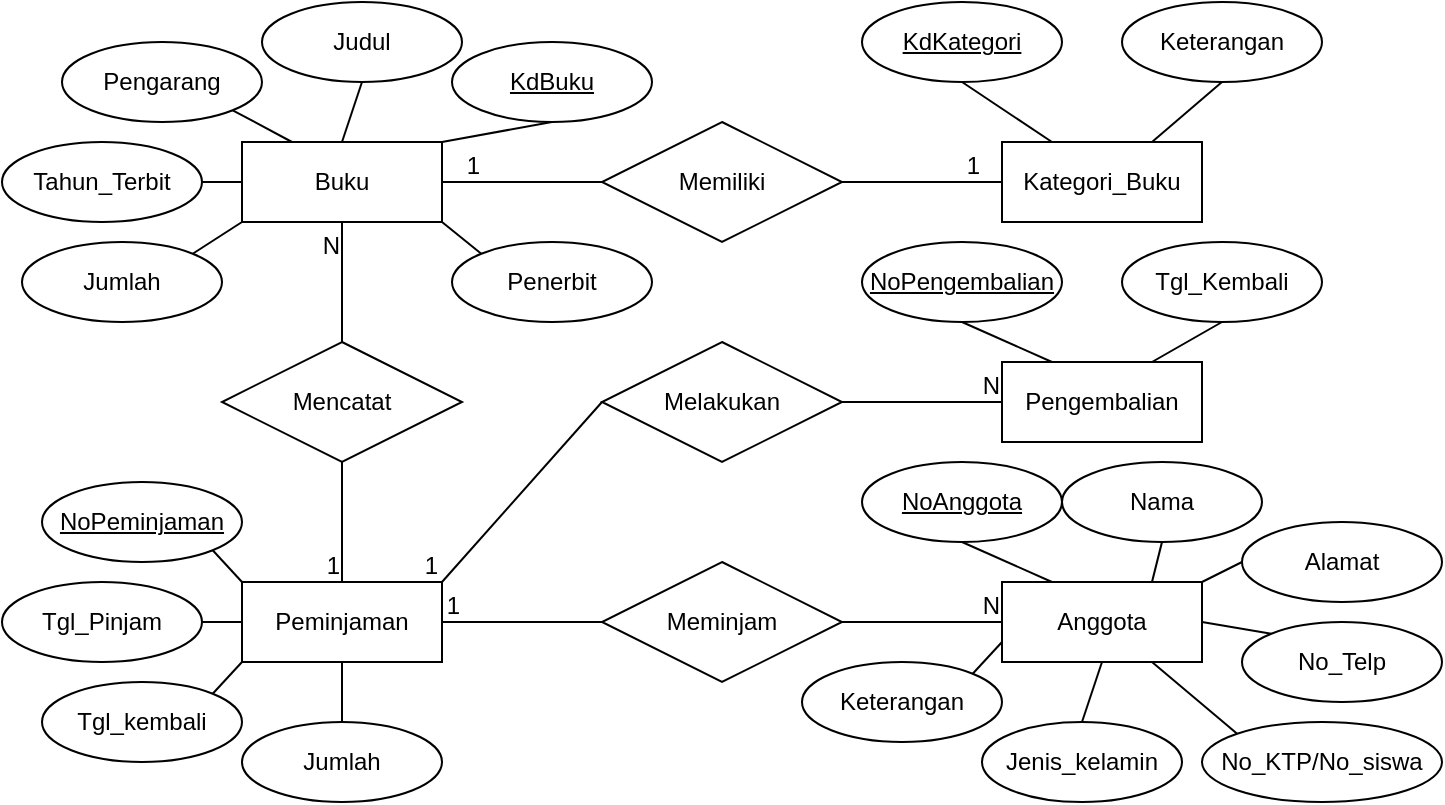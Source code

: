 <mxfile version="24.2.5" type="github">
  <diagram name="Page-1" id="5-j-Q5XlH0drToA1KOe4">
    <mxGraphModel dx="839" dy="495" grid="1" gridSize="10" guides="1" tooltips="1" connect="1" arrows="1" fold="1" page="1" pageScale="1" pageWidth="850" pageHeight="1100" math="0" shadow="0">
      <root>
        <mxCell id="0" />
        <mxCell id="1" parent="0" />
        <mxCell id="f1YPT0_2F97kFaFN1hXV-6" value="Buku" style="whiteSpace=wrap;html=1;align=center;" vertex="1" parent="1">
          <mxGeometry x="180" y="100" width="100" height="40" as="geometry" />
        </mxCell>
        <mxCell id="f1YPT0_2F97kFaFN1hXV-7" value="Anggota" style="whiteSpace=wrap;html=1;align=center;" vertex="1" parent="1">
          <mxGeometry x="560" y="320" width="100" height="40" as="geometry" />
        </mxCell>
        <mxCell id="f1YPT0_2F97kFaFN1hXV-8" value="Pengembalian" style="whiteSpace=wrap;html=1;align=center;" vertex="1" parent="1">
          <mxGeometry x="560" y="210" width="100" height="40" as="geometry" />
        </mxCell>
        <mxCell id="f1YPT0_2F97kFaFN1hXV-9" value="Peminjaman" style="whiteSpace=wrap;html=1;align=center;" vertex="1" parent="1">
          <mxGeometry x="180" y="320" width="100" height="40" as="geometry" />
        </mxCell>
        <mxCell id="f1YPT0_2F97kFaFN1hXV-10" value="Kategori_Buku" style="whiteSpace=wrap;html=1;align=center;" vertex="1" parent="1">
          <mxGeometry x="560" y="100" width="100" height="40" as="geometry" />
        </mxCell>
        <mxCell id="f1YPT0_2F97kFaFN1hXV-11" value="KdBuku" style="ellipse;whiteSpace=wrap;html=1;align=center;fontStyle=4;" vertex="1" parent="1">
          <mxGeometry x="285" y="50" width="100" height="40" as="geometry" />
        </mxCell>
        <mxCell id="f1YPT0_2F97kFaFN1hXV-12" value="Judul" style="ellipse;whiteSpace=wrap;html=1;align=center;" vertex="1" parent="1">
          <mxGeometry x="190" y="30" width="100" height="40" as="geometry" />
        </mxCell>
        <mxCell id="f1YPT0_2F97kFaFN1hXV-15" value="" style="endArrow=none;html=1;rounded=0;exitX=0.5;exitY=1;exitDx=0;exitDy=0;entryX=0.5;entryY=0;entryDx=0;entryDy=0;" edge="1" parent="1" source="f1YPT0_2F97kFaFN1hXV-12" target="f1YPT0_2F97kFaFN1hXV-6">
          <mxGeometry relative="1" as="geometry">
            <mxPoint x="300" y="260" as="sourcePoint" />
            <mxPoint x="460" y="260" as="targetPoint" />
          </mxGeometry>
        </mxCell>
        <mxCell id="f1YPT0_2F97kFaFN1hXV-16" value="" style="endArrow=none;html=1;rounded=0;exitX=0.5;exitY=1;exitDx=0;exitDy=0;entryX=1;entryY=0;entryDx=0;entryDy=0;" edge="1" parent="1" source="f1YPT0_2F97kFaFN1hXV-11" target="f1YPT0_2F97kFaFN1hXV-6">
          <mxGeometry relative="1" as="geometry">
            <mxPoint x="300" y="260" as="sourcePoint" />
            <mxPoint x="460" y="260" as="targetPoint" />
          </mxGeometry>
        </mxCell>
        <mxCell id="f1YPT0_2F97kFaFN1hXV-17" value="Pengarang" style="ellipse;whiteSpace=wrap;html=1;align=center;" vertex="1" parent="1">
          <mxGeometry x="90" y="50" width="100" height="40" as="geometry" />
        </mxCell>
        <mxCell id="f1YPT0_2F97kFaFN1hXV-18" value="Tahun_Terbit" style="ellipse;whiteSpace=wrap;html=1;align=center;" vertex="1" parent="1">
          <mxGeometry x="60" y="100" width="100" height="40" as="geometry" />
        </mxCell>
        <mxCell id="f1YPT0_2F97kFaFN1hXV-19" value="Jumlah" style="ellipse;whiteSpace=wrap;html=1;align=center;" vertex="1" parent="1">
          <mxGeometry x="70" y="150" width="100" height="40" as="geometry" />
        </mxCell>
        <mxCell id="f1YPT0_2F97kFaFN1hXV-21" value="" style="endArrow=none;html=1;rounded=0;exitX=1;exitY=1;exitDx=0;exitDy=0;entryX=0.25;entryY=0;entryDx=0;entryDy=0;" edge="1" parent="1" source="f1YPT0_2F97kFaFN1hXV-17" target="f1YPT0_2F97kFaFN1hXV-6">
          <mxGeometry relative="1" as="geometry">
            <mxPoint x="300" y="260" as="sourcePoint" />
            <mxPoint x="460" y="260" as="targetPoint" />
          </mxGeometry>
        </mxCell>
        <mxCell id="f1YPT0_2F97kFaFN1hXV-22" value="" style="endArrow=none;html=1;rounded=0;exitX=1;exitY=0.5;exitDx=0;exitDy=0;entryX=0;entryY=0.5;entryDx=0;entryDy=0;" edge="1" parent="1" source="f1YPT0_2F97kFaFN1hXV-18" target="f1YPT0_2F97kFaFN1hXV-6">
          <mxGeometry relative="1" as="geometry">
            <mxPoint x="300" y="260" as="sourcePoint" />
            <mxPoint x="460" y="260" as="targetPoint" />
          </mxGeometry>
        </mxCell>
        <mxCell id="f1YPT0_2F97kFaFN1hXV-23" value="" style="endArrow=none;html=1;rounded=0;exitX=1;exitY=0;exitDx=0;exitDy=0;entryX=0;entryY=1;entryDx=0;entryDy=0;" edge="1" parent="1" source="f1YPT0_2F97kFaFN1hXV-19" target="f1YPT0_2F97kFaFN1hXV-6">
          <mxGeometry relative="1" as="geometry">
            <mxPoint x="300" y="260" as="sourcePoint" />
            <mxPoint x="460" y="260" as="targetPoint" />
          </mxGeometry>
        </mxCell>
        <mxCell id="f1YPT0_2F97kFaFN1hXV-28" value="Memiliki" style="shape=rhombus;perimeter=rhombusPerimeter;whiteSpace=wrap;html=1;align=center;" vertex="1" parent="1">
          <mxGeometry x="360" y="90" width="120" height="60" as="geometry" />
        </mxCell>
        <mxCell id="f1YPT0_2F97kFaFN1hXV-29" value="" style="endArrow=none;html=1;rounded=0;entryX=1;entryY=0.5;entryDx=0;entryDy=0;exitX=0;exitY=0.5;exitDx=0;exitDy=0;" edge="1" parent="1" source="f1YPT0_2F97kFaFN1hXV-28" target="f1YPT0_2F97kFaFN1hXV-6">
          <mxGeometry relative="1" as="geometry">
            <mxPoint x="300" y="160" as="sourcePoint" />
            <mxPoint x="460" y="160" as="targetPoint" />
          </mxGeometry>
        </mxCell>
        <mxCell id="f1YPT0_2F97kFaFN1hXV-30" value="1" style="resizable=0;html=1;whiteSpace=wrap;align=right;verticalAlign=bottom;" connectable="0" vertex="1" parent="f1YPT0_2F97kFaFN1hXV-29">
          <mxGeometry x="1" relative="1" as="geometry">
            <mxPoint x="20" as="offset" />
          </mxGeometry>
        </mxCell>
        <mxCell id="f1YPT0_2F97kFaFN1hXV-31" value="" style="endArrow=none;html=1;rounded=0;entryX=0;entryY=0.5;entryDx=0;entryDy=0;exitX=1;exitY=0.5;exitDx=0;exitDy=0;" edge="1" parent="1" source="f1YPT0_2F97kFaFN1hXV-28" target="f1YPT0_2F97kFaFN1hXV-10">
          <mxGeometry relative="1" as="geometry">
            <mxPoint x="300" y="160" as="sourcePoint" />
            <mxPoint x="460" y="160" as="targetPoint" />
          </mxGeometry>
        </mxCell>
        <mxCell id="f1YPT0_2F97kFaFN1hXV-32" value="1" style="resizable=0;html=1;whiteSpace=wrap;align=right;verticalAlign=bottom;" connectable="0" vertex="1" parent="f1YPT0_2F97kFaFN1hXV-31">
          <mxGeometry x="1" relative="1" as="geometry">
            <mxPoint x="-10" as="offset" />
          </mxGeometry>
        </mxCell>
        <mxCell id="f1YPT0_2F97kFaFN1hXV-33" value="KdKategori" style="ellipse;whiteSpace=wrap;html=1;align=center;fontStyle=4;" vertex="1" parent="1">
          <mxGeometry x="490" y="30" width="100" height="40" as="geometry" />
        </mxCell>
        <mxCell id="f1YPT0_2F97kFaFN1hXV-34" value="" style="endArrow=none;html=1;rounded=0;entryX=0.5;entryY=1;entryDx=0;entryDy=0;exitX=0.25;exitY=0;exitDx=0;exitDy=0;" edge="1" parent="1" source="f1YPT0_2F97kFaFN1hXV-10" target="f1YPT0_2F97kFaFN1hXV-33">
          <mxGeometry relative="1" as="geometry">
            <mxPoint x="300" y="260" as="sourcePoint" />
            <mxPoint x="460" y="260" as="targetPoint" />
          </mxGeometry>
        </mxCell>
        <mxCell id="f1YPT0_2F97kFaFN1hXV-36" value="Mencatat" style="shape=rhombus;perimeter=rhombusPerimeter;whiteSpace=wrap;html=1;align=center;" vertex="1" parent="1">
          <mxGeometry x="170" y="200" width="120" height="60" as="geometry" />
        </mxCell>
        <mxCell id="f1YPT0_2F97kFaFN1hXV-37" value="" style="endArrow=none;html=1;rounded=0;exitX=0.5;exitY=1;exitDx=0;exitDy=0;entryX=0.5;entryY=0;entryDx=0;entryDy=0;" edge="1" parent="1" source="f1YPT0_2F97kFaFN1hXV-36" target="f1YPT0_2F97kFaFN1hXV-9">
          <mxGeometry relative="1" as="geometry">
            <mxPoint x="300" y="260" as="sourcePoint" />
            <mxPoint x="460" y="260" as="targetPoint" />
          </mxGeometry>
        </mxCell>
        <mxCell id="f1YPT0_2F97kFaFN1hXV-38" value="1" style="resizable=0;html=1;whiteSpace=wrap;align=right;verticalAlign=bottom;" connectable="0" vertex="1" parent="f1YPT0_2F97kFaFN1hXV-37">
          <mxGeometry x="1" relative="1" as="geometry" />
        </mxCell>
        <mxCell id="f1YPT0_2F97kFaFN1hXV-39" value="" style="endArrow=none;html=1;rounded=0;entryX=0.5;entryY=1;entryDx=0;entryDy=0;exitX=0.5;exitY=0;exitDx=0;exitDy=0;" edge="1" parent="1" source="f1YPT0_2F97kFaFN1hXV-36" target="f1YPT0_2F97kFaFN1hXV-6">
          <mxGeometry relative="1" as="geometry">
            <mxPoint x="300" y="260" as="sourcePoint" />
            <mxPoint x="460" y="260" as="targetPoint" />
          </mxGeometry>
        </mxCell>
        <mxCell id="f1YPT0_2F97kFaFN1hXV-40" value="N" style="resizable=0;html=1;whiteSpace=wrap;align=right;verticalAlign=bottom;" connectable="0" vertex="1" parent="f1YPT0_2F97kFaFN1hXV-39">
          <mxGeometry x="1" relative="1" as="geometry">
            <mxPoint y="20" as="offset" />
          </mxGeometry>
        </mxCell>
        <mxCell id="f1YPT0_2F97kFaFN1hXV-41" value="Keterangan" style="ellipse;whiteSpace=wrap;html=1;align=center;" vertex="1" parent="1">
          <mxGeometry x="620" y="30" width="100" height="40" as="geometry" />
        </mxCell>
        <mxCell id="f1YPT0_2F97kFaFN1hXV-42" value="" style="endArrow=none;html=1;rounded=0;entryX=0.5;entryY=1;entryDx=0;entryDy=0;exitX=0.75;exitY=0;exitDx=0;exitDy=0;" edge="1" parent="1" source="f1YPT0_2F97kFaFN1hXV-10" target="f1YPT0_2F97kFaFN1hXV-41">
          <mxGeometry relative="1" as="geometry">
            <mxPoint x="490" y="180" as="sourcePoint" />
            <mxPoint x="650" y="180" as="targetPoint" />
          </mxGeometry>
        </mxCell>
        <mxCell id="f1YPT0_2F97kFaFN1hXV-43" value="Tgl_Pinjam" style="ellipse;whiteSpace=wrap;html=1;align=center;" vertex="1" parent="1">
          <mxGeometry x="60" y="320" width="100" height="40" as="geometry" />
        </mxCell>
        <mxCell id="f1YPT0_2F97kFaFN1hXV-44" value="Melakukan" style="shape=rhombus;perimeter=rhombusPerimeter;whiteSpace=wrap;html=1;align=center;" vertex="1" parent="1">
          <mxGeometry x="360" y="200" width="120" height="60" as="geometry" />
        </mxCell>
        <mxCell id="f1YPT0_2F97kFaFN1hXV-46" value="" style="endArrow=none;html=1;rounded=0;entryX=1;entryY=0;entryDx=0;entryDy=0;exitX=0;exitY=0.5;exitDx=0;exitDy=0;" edge="1" parent="1" source="f1YPT0_2F97kFaFN1hXV-44" target="f1YPT0_2F97kFaFN1hXV-9">
          <mxGeometry relative="1" as="geometry">
            <mxPoint x="370" y="370" as="sourcePoint" />
            <mxPoint x="530" y="370" as="targetPoint" />
          </mxGeometry>
        </mxCell>
        <mxCell id="f1YPT0_2F97kFaFN1hXV-47" value="1" style="resizable=0;html=1;whiteSpace=wrap;align=right;verticalAlign=bottom;" connectable="0" vertex="1" parent="f1YPT0_2F97kFaFN1hXV-46">
          <mxGeometry x="1" relative="1" as="geometry">
            <mxPoint as="offset" />
          </mxGeometry>
        </mxCell>
        <mxCell id="f1YPT0_2F97kFaFN1hXV-51" value="" style="endArrow=none;html=1;rounded=0;entryX=0;entryY=0.5;entryDx=0;entryDy=0;exitX=1;exitY=0.5;exitDx=0;exitDy=0;" edge="1" parent="1" source="f1YPT0_2F97kFaFN1hXV-44" target="f1YPT0_2F97kFaFN1hXV-8">
          <mxGeometry relative="1" as="geometry">
            <mxPoint x="340" y="360" as="sourcePoint" />
            <mxPoint x="500" y="360" as="targetPoint" />
          </mxGeometry>
        </mxCell>
        <mxCell id="f1YPT0_2F97kFaFN1hXV-52" value="N" style="resizable=0;html=1;whiteSpace=wrap;align=right;verticalAlign=bottom;" connectable="0" vertex="1" parent="f1YPT0_2F97kFaFN1hXV-51">
          <mxGeometry x="1" relative="1" as="geometry" />
        </mxCell>
        <mxCell id="f1YPT0_2F97kFaFN1hXV-53" value="Meminjam" style="shape=rhombus;perimeter=rhombusPerimeter;whiteSpace=wrap;html=1;align=center;" vertex="1" parent="1">
          <mxGeometry x="360" y="310" width="120" height="60" as="geometry" />
        </mxCell>
        <mxCell id="f1YPT0_2F97kFaFN1hXV-54" value="" style="endArrow=none;html=1;rounded=0;entryX=1;entryY=0.5;entryDx=0;entryDy=0;exitX=0;exitY=0.5;exitDx=0;exitDy=0;" edge="1" parent="1" source="f1YPT0_2F97kFaFN1hXV-53" target="f1YPT0_2F97kFaFN1hXV-9">
          <mxGeometry relative="1" as="geometry">
            <mxPoint x="150" y="420" as="sourcePoint" />
            <mxPoint x="310" y="420" as="targetPoint" />
          </mxGeometry>
        </mxCell>
        <mxCell id="f1YPT0_2F97kFaFN1hXV-55" value="1" style="resizable=0;html=1;whiteSpace=wrap;align=right;verticalAlign=bottom;" connectable="0" vertex="1" parent="f1YPT0_2F97kFaFN1hXV-54">
          <mxGeometry x="1" relative="1" as="geometry">
            <mxPoint x="10" as="offset" />
          </mxGeometry>
        </mxCell>
        <mxCell id="f1YPT0_2F97kFaFN1hXV-56" value="" style="endArrow=none;html=1;rounded=0;entryX=0;entryY=0.5;entryDx=0;entryDy=0;exitX=1;exitY=0.5;exitDx=0;exitDy=0;" edge="1" parent="1" source="f1YPT0_2F97kFaFN1hXV-53" target="f1YPT0_2F97kFaFN1hXV-7">
          <mxGeometry relative="1" as="geometry">
            <mxPoint x="340" y="360" as="sourcePoint" />
            <mxPoint x="500" y="360" as="targetPoint" />
          </mxGeometry>
        </mxCell>
        <mxCell id="f1YPT0_2F97kFaFN1hXV-57" value="N" style="resizable=0;html=1;whiteSpace=wrap;align=right;verticalAlign=bottom;" connectable="0" vertex="1" parent="f1YPT0_2F97kFaFN1hXV-56">
          <mxGeometry x="1" relative="1" as="geometry" />
        </mxCell>
        <mxCell id="f1YPT0_2F97kFaFN1hXV-58" value="NoPeminjaman" style="ellipse;whiteSpace=wrap;html=1;align=center;fontStyle=4;" vertex="1" parent="1">
          <mxGeometry x="80" y="270" width="100" height="40" as="geometry" />
        </mxCell>
        <mxCell id="f1YPT0_2F97kFaFN1hXV-60" value="Tgl_kembali" style="ellipse;whiteSpace=wrap;html=1;align=center;" vertex="1" parent="1">
          <mxGeometry x="80" y="370" width="100" height="40" as="geometry" />
        </mxCell>
        <mxCell id="f1YPT0_2F97kFaFN1hXV-61" value="" style="endArrow=none;html=1;rounded=0;exitX=1;exitY=1;exitDx=0;exitDy=0;entryX=0;entryY=0;entryDx=0;entryDy=0;" edge="1" parent="1" source="f1YPT0_2F97kFaFN1hXV-58" target="f1YPT0_2F97kFaFN1hXV-9">
          <mxGeometry relative="1" as="geometry">
            <mxPoint x="340" y="260" as="sourcePoint" />
            <mxPoint x="500" y="260" as="targetPoint" />
          </mxGeometry>
        </mxCell>
        <mxCell id="f1YPT0_2F97kFaFN1hXV-62" value="" style="endArrow=none;html=1;rounded=0;exitX=1;exitY=0.5;exitDx=0;exitDy=0;entryX=0;entryY=0.5;entryDx=0;entryDy=0;" edge="1" parent="1" source="f1YPT0_2F97kFaFN1hXV-43" target="f1YPT0_2F97kFaFN1hXV-9">
          <mxGeometry relative="1" as="geometry">
            <mxPoint x="340" y="260" as="sourcePoint" />
            <mxPoint x="500" y="260" as="targetPoint" />
          </mxGeometry>
        </mxCell>
        <mxCell id="f1YPT0_2F97kFaFN1hXV-63" value="" style="endArrow=none;html=1;rounded=0;exitX=1;exitY=0;exitDx=0;exitDy=0;entryX=0;entryY=1;entryDx=0;entryDy=0;" edge="1" parent="1" source="f1YPT0_2F97kFaFN1hXV-60" target="f1YPT0_2F97kFaFN1hXV-9">
          <mxGeometry relative="1" as="geometry">
            <mxPoint x="340" y="260" as="sourcePoint" />
            <mxPoint x="500" y="260" as="targetPoint" />
          </mxGeometry>
        </mxCell>
        <mxCell id="f1YPT0_2F97kFaFN1hXV-64" value="Jumlah" style="ellipse;whiteSpace=wrap;html=1;align=center;" vertex="1" parent="1">
          <mxGeometry x="180" y="390" width="100" height="40" as="geometry" />
        </mxCell>
        <mxCell id="f1YPT0_2F97kFaFN1hXV-65" value="" style="endArrow=none;html=1;rounded=0;exitX=0.5;exitY=0;exitDx=0;exitDy=0;entryX=0.5;entryY=1;entryDx=0;entryDy=0;" edge="1" parent="1" source="f1YPT0_2F97kFaFN1hXV-64" target="f1YPT0_2F97kFaFN1hXV-9">
          <mxGeometry relative="1" as="geometry">
            <mxPoint x="340" y="260" as="sourcePoint" />
            <mxPoint x="500" y="260" as="targetPoint" />
          </mxGeometry>
        </mxCell>
        <mxCell id="f1YPT0_2F97kFaFN1hXV-66" value="Penerbit" style="ellipse;whiteSpace=wrap;html=1;align=center;" vertex="1" parent="1">
          <mxGeometry x="285" y="150" width="100" height="40" as="geometry" />
        </mxCell>
        <mxCell id="f1YPT0_2F97kFaFN1hXV-67" value="" style="endArrow=none;html=1;rounded=0;exitX=1;exitY=1;exitDx=0;exitDy=0;entryX=0;entryY=0;entryDx=0;entryDy=0;" edge="1" parent="1" source="f1YPT0_2F97kFaFN1hXV-6" target="f1YPT0_2F97kFaFN1hXV-66">
          <mxGeometry relative="1" as="geometry">
            <mxPoint x="340" y="260" as="sourcePoint" />
            <mxPoint x="500" y="260" as="targetPoint" />
          </mxGeometry>
        </mxCell>
        <mxCell id="f1YPT0_2F97kFaFN1hXV-68" value="NoPengembalian" style="ellipse;whiteSpace=wrap;html=1;align=center;fontStyle=4;" vertex="1" parent="1">
          <mxGeometry x="490" y="150" width="100" height="40" as="geometry" />
        </mxCell>
        <mxCell id="f1YPT0_2F97kFaFN1hXV-69" value="" style="endArrow=none;html=1;rounded=0;entryX=0.5;entryY=1;entryDx=0;entryDy=0;exitX=0.25;exitY=0;exitDx=0;exitDy=0;" edge="1" parent="1" source="f1YPT0_2F97kFaFN1hXV-8" target="f1YPT0_2F97kFaFN1hXV-68">
          <mxGeometry relative="1" as="geometry">
            <mxPoint x="340" y="260" as="sourcePoint" />
            <mxPoint x="500" y="260" as="targetPoint" />
          </mxGeometry>
        </mxCell>
        <mxCell id="f1YPT0_2F97kFaFN1hXV-70" value="Tgl_Kembali" style="ellipse;whiteSpace=wrap;html=1;align=center;" vertex="1" parent="1">
          <mxGeometry x="620" y="150" width="100" height="40" as="geometry" />
        </mxCell>
        <mxCell id="f1YPT0_2F97kFaFN1hXV-71" value="" style="endArrow=none;html=1;rounded=0;entryX=0.5;entryY=1;entryDx=0;entryDy=0;exitX=0.75;exitY=0;exitDx=0;exitDy=0;" edge="1" parent="1" source="f1YPT0_2F97kFaFN1hXV-8" target="f1YPT0_2F97kFaFN1hXV-70">
          <mxGeometry relative="1" as="geometry">
            <mxPoint x="340" y="260" as="sourcePoint" />
            <mxPoint x="500" y="260" as="targetPoint" />
          </mxGeometry>
        </mxCell>
        <mxCell id="f1YPT0_2F97kFaFN1hXV-73" value="NoAnggota" style="ellipse;whiteSpace=wrap;html=1;align=center;fontStyle=4;" vertex="1" parent="1">
          <mxGeometry x="490" y="260" width="100" height="40" as="geometry" />
        </mxCell>
        <mxCell id="f1YPT0_2F97kFaFN1hXV-74" value="" style="endArrow=none;html=1;rounded=0;entryX=0.25;entryY=0;entryDx=0;entryDy=0;exitX=0.5;exitY=1;exitDx=0;exitDy=0;" edge="1" parent="1" source="f1YPT0_2F97kFaFN1hXV-73" target="f1YPT0_2F97kFaFN1hXV-7">
          <mxGeometry relative="1" as="geometry">
            <mxPoint x="340" y="260" as="sourcePoint" />
            <mxPoint x="500" y="260" as="targetPoint" />
          </mxGeometry>
        </mxCell>
        <mxCell id="f1YPT0_2F97kFaFN1hXV-75" value="Nama" style="ellipse;whiteSpace=wrap;html=1;align=center;" vertex="1" parent="1">
          <mxGeometry x="590" y="260" width="100" height="40" as="geometry" />
        </mxCell>
        <mxCell id="f1YPT0_2F97kFaFN1hXV-76" value="" style="endArrow=none;html=1;rounded=0;entryX=0.5;entryY=1;entryDx=0;entryDy=0;exitX=0.75;exitY=0;exitDx=0;exitDy=0;" edge="1" parent="1" source="f1YPT0_2F97kFaFN1hXV-7" target="f1YPT0_2F97kFaFN1hXV-75">
          <mxGeometry relative="1" as="geometry">
            <mxPoint x="340" y="260" as="sourcePoint" />
            <mxPoint x="500" y="260" as="targetPoint" />
          </mxGeometry>
        </mxCell>
        <mxCell id="f1YPT0_2F97kFaFN1hXV-77" value="Alamat" style="ellipse;whiteSpace=wrap;html=1;align=center;" vertex="1" parent="1">
          <mxGeometry x="680" y="290" width="100" height="40" as="geometry" />
        </mxCell>
        <mxCell id="f1YPT0_2F97kFaFN1hXV-78" value="" style="endArrow=none;html=1;rounded=0;entryX=0;entryY=0.5;entryDx=0;entryDy=0;exitX=1;exitY=0;exitDx=0;exitDy=0;" edge="1" parent="1" source="f1YPT0_2F97kFaFN1hXV-7" target="f1YPT0_2F97kFaFN1hXV-77">
          <mxGeometry relative="1" as="geometry">
            <mxPoint x="340" y="260" as="sourcePoint" />
            <mxPoint x="500" y="260" as="targetPoint" />
          </mxGeometry>
        </mxCell>
        <mxCell id="f1YPT0_2F97kFaFN1hXV-79" value="No_Telp" style="ellipse;whiteSpace=wrap;html=1;align=center;" vertex="1" parent="1">
          <mxGeometry x="680" y="340" width="100" height="40" as="geometry" />
        </mxCell>
        <mxCell id="f1YPT0_2F97kFaFN1hXV-80" value="" style="endArrow=none;html=1;rounded=0;entryX=0;entryY=0;entryDx=0;entryDy=0;exitX=1;exitY=0.5;exitDx=0;exitDy=0;" edge="1" parent="1" source="f1YPT0_2F97kFaFN1hXV-7" target="f1YPT0_2F97kFaFN1hXV-79">
          <mxGeometry relative="1" as="geometry">
            <mxPoint x="340" y="260" as="sourcePoint" />
            <mxPoint x="500" y="260" as="targetPoint" />
          </mxGeometry>
        </mxCell>
        <mxCell id="f1YPT0_2F97kFaFN1hXV-81" value="No_KTP/No_siswa" style="ellipse;whiteSpace=wrap;html=1;align=center;" vertex="1" parent="1">
          <mxGeometry x="660" y="390" width="120" height="40" as="geometry" />
        </mxCell>
        <mxCell id="f1YPT0_2F97kFaFN1hXV-82" value="" style="endArrow=none;html=1;rounded=0;entryX=0;entryY=0;entryDx=0;entryDy=0;exitX=0.75;exitY=1;exitDx=0;exitDy=0;" edge="1" parent="1" source="f1YPT0_2F97kFaFN1hXV-7" target="f1YPT0_2F97kFaFN1hXV-81">
          <mxGeometry relative="1" as="geometry">
            <mxPoint x="340" y="260" as="sourcePoint" />
            <mxPoint x="500" y="260" as="targetPoint" />
          </mxGeometry>
        </mxCell>
        <mxCell id="f1YPT0_2F97kFaFN1hXV-83" value="Jenis_kelamin" style="ellipse;whiteSpace=wrap;html=1;align=center;" vertex="1" parent="1">
          <mxGeometry x="550" y="390" width="100" height="40" as="geometry" />
        </mxCell>
        <mxCell id="f1YPT0_2F97kFaFN1hXV-86" value="" style="endArrow=none;html=1;rounded=0;entryX=0.5;entryY=1;entryDx=0;entryDy=0;exitX=0.5;exitY=0;exitDx=0;exitDy=0;" edge="1" parent="1" source="f1YPT0_2F97kFaFN1hXV-83" target="f1YPT0_2F97kFaFN1hXV-7">
          <mxGeometry relative="1" as="geometry">
            <mxPoint x="340" y="260" as="sourcePoint" />
            <mxPoint x="500" y="260" as="targetPoint" />
          </mxGeometry>
        </mxCell>
        <mxCell id="f1YPT0_2F97kFaFN1hXV-87" value="Keterangan" style="ellipse;whiteSpace=wrap;html=1;align=center;" vertex="1" parent="1">
          <mxGeometry x="460" y="360" width="100" height="40" as="geometry" />
        </mxCell>
        <mxCell id="f1YPT0_2F97kFaFN1hXV-88" value="" style="endArrow=none;html=1;rounded=0;entryX=0;entryY=0.75;entryDx=0;entryDy=0;exitX=1;exitY=0;exitDx=0;exitDy=0;entryPerimeter=0;" edge="1" parent="1" source="f1YPT0_2F97kFaFN1hXV-87" target="f1YPT0_2F97kFaFN1hXV-7">
          <mxGeometry relative="1" as="geometry">
            <mxPoint x="340" y="260" as="sourcePoint" />
            <mxPoint x="500" y="260" as="targetPoint" />
          </mxGeometry>
        </mxCell>
      </root>
    </mxGraphModel>
  </diagram>
</mxfile>
